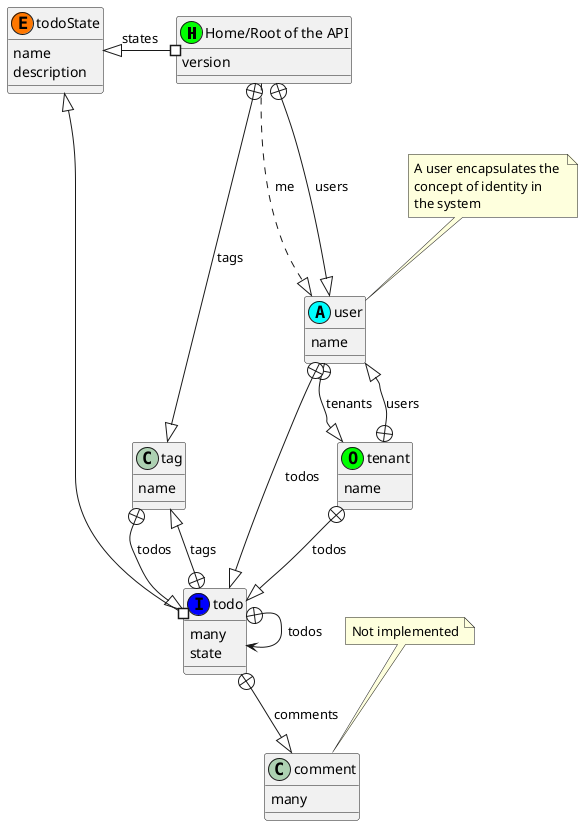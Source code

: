 Todo network of data resource types:

@startuml

class home as "Home/Root of the API" <<H, #00FF00) >>
home : version
' home +--|> tenant : tenants
home +--|> tag : tags
home #-left-|> todoState : states
home .--|> user : me
home +--|> user : users

class tag as "tag"
tag : name
tag +--|> todo : todos

class tenant as "tenant"  <<O, #00FF00) >>
tenant : name
tenant +--|> user : users
tenant +--|> todo : todos


class todo as "todo"   <<I, #0000FF) >>
todo : many
todo : state
todo +--> todo : todos
todo #--|> todoState
todo +--|> comment : comments
todo +--|> tag : tags

class comment as "comment"
comment : many
note top
  Not implemented
end note

'
' Integration Support
' =================== 
'

class user as "User"  <<A, #00FFFF) >>
note top
  A user encapsulates the 
  concept of identity in 
  the system 
end note
user : name
user +--|> tenant : tenants
user +--|> todo : todos


'
' Enumeration resources
' =====================
'

class todoState  as "Todo States (enum)" <<E, #FF7700) >>
todoState : name
todoState : description


@enduml